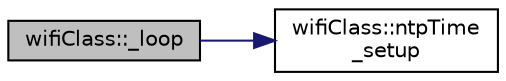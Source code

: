 digraph "wifiClass::_loop"
{
 // LATEX_PDF_SIZE
  edge [fontname="Helvetica",fontsize="10",labelfontname="Helvetica",labelfontsize="10"];
  node [fontname="Helvetica",fontsize="10",shape=record];
  rankdir="LR";
  Node1 [label="wifiClass::_loop",height=0.2,width=0.4,color="black", fillcolor="grey75", style="filled", fontcolor="black",tooltip=" "];
  Node1 -> Node2 [color="midnightblue",fontsize="10",style="solid",fontname="Helvetica"];
  Node2 [label="wifiClass::ntpTime\l_setup",height=0.2,width=0.4,color="black", fillcolor="white", style="filled",URL="$classwifi_class.html#aed850f756a10cd206f26744681938c6a",tooltip=" "];
}
